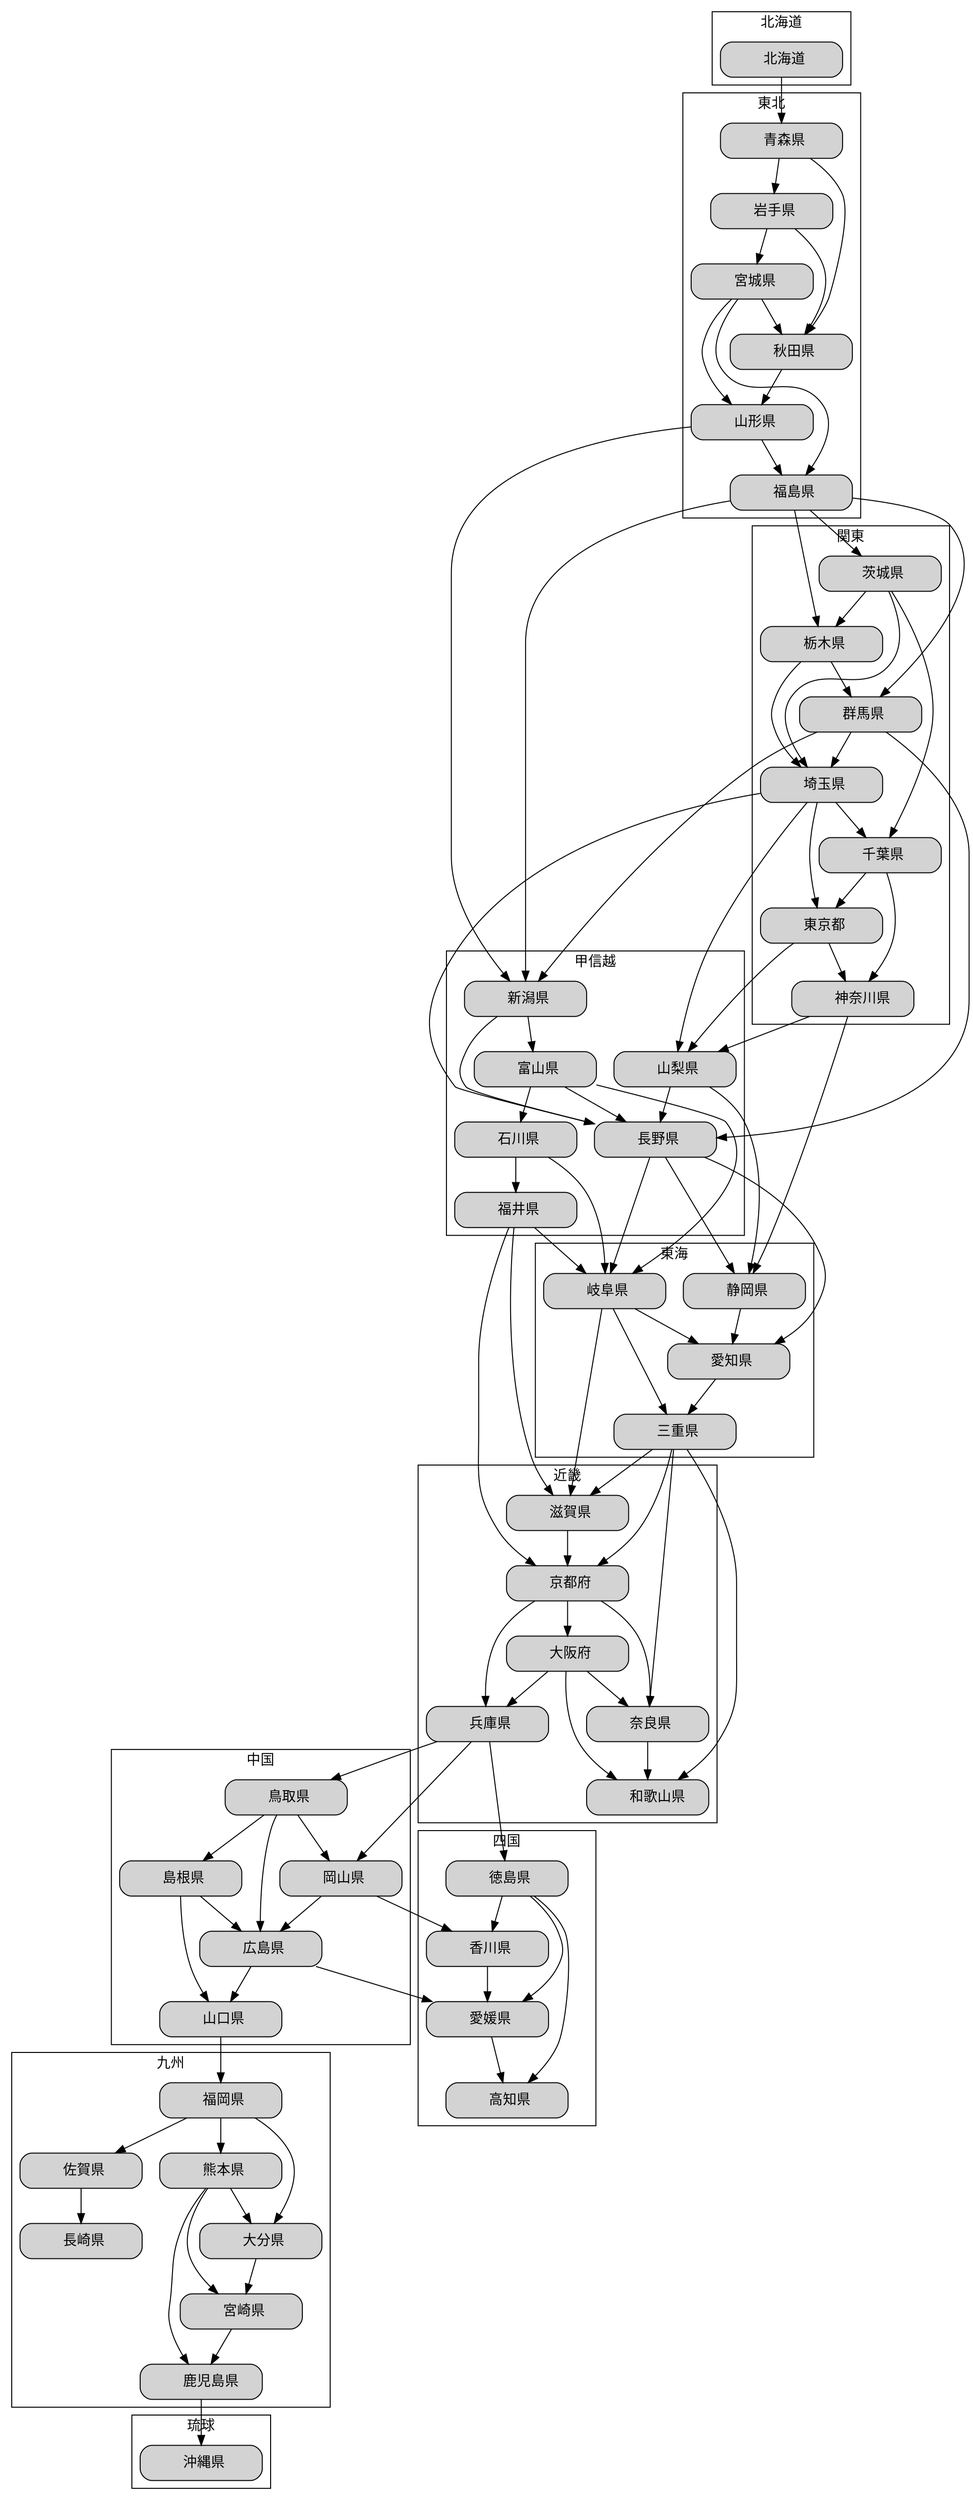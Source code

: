 digraph fdp {
    node [shape=box style="filled,rounded"]
        subgraph body {
            01->02
            02->03
            02->05
            03->04
            03->05
            04->05
            04->06
            04->07
            05->06
            06->07
            06->15
            07->08
            07->09
            07->10
            07->15
            08->09
            08->11
            08->12
            09->10
            09->11
            10->11
            10->15
            10->20
            11->12
            11->13
            11->19
            11->20
            12->13
            12->14
            13->14
            13->19
            14->19
            14->22
            15->16
            15->20
            16->17
            16->20
            16->21
            17->18
            17->21
            18->21
            18->25
            18->26
            19->20
            19->22
            20->21
            20->22
            20->23
            21->23
            21->24
            21->25
            22->23
            23->24
            24->25
            24->26
            24->29
            24->30
            25->26
            26->27
            26->28
            26->29
            27->28
            27->29
            27->30
            28->31
            28->33
            28->36
            29->30
            31->32
            31->33
            31->34
            32->34
            32->35
            33->34
            33->37
            34->35
            34->38
            35->40
            36->37
            36->38
            36->39
            37->38
            38->39
            40->41
            40->43
            40->44
            41->42
            43->44
            43->45
            43->46
            44->45
            45->46
            46->47
        }

        subgraph cluster_hokkaido {
            label = "北海道"
            color = "black"
            01	[label = "	北海道	"]
        }

        subgraph cluster_tohoku {
            label = "東北"
            02	[label = "	青森県	"]
            03	[label = "	岩手県	"]
            04	[label = "	宮城県	"]
            05	[label = "	秋田県	"]
            06	[label = "	山形県	"]
            07	[label = "	福島県	"]
        }            
            
        subgraph cluster_kanto {
            label = "関東"
            08	[label = "	茨城県	"]
            09	[label = "	栃木県	"]
            10	[label = "	群馬県	"]
            11	[label = "	埼玉県	"]
            12	[label = "	千葉県	"]
            13	[label = "	東京都	"]
            14	[label = "	神奈川県	"]
        }
        
        subgraph cluster_koshinetsu {
            label = "甲信越"
            15	[label = "	新潟県	"]
            16	[label = "	富山県	"]
            17	[label = "	石川県	"]
            18	[label = "	福井県	"]
            19	[label = "	山梨県	"]
            20	[label = "	長野県	"]
        }

        subgraph cluster_tokai {
            label = "東海"
            21	[label = "	岐阜県	"]
            22	[label = "	静岡県	"]
            23	[label = "	愛知県	"]
            24	[label = "	三重県	"]
        }
            
        subgraph cluster_kinki {
            label = "近畿"
            25	[label = "	滋賀県	"]
            26	[label = "	京都府	"]
            27	[label = "	大阪府	"]
            28	[label = "	兵庫県	"]
            29	[label = "	奈良県	"]
            30	[label = "	和歌山県	"]
        }

        subgraph cluster_chugoku {
            label = "中国"
            31	[label = "	鳥取県	"]
            32	[label = "	島根県	"]
            33	[label = "	岡山県	"]
            34	[label = "	広島県	"]
            35	[label = "	山口県	"]
        }
        
        subgraph cluster_shikoku {
            label = "四国"
            36	[label = "	徳島県	"]
            37	[label = "	香川県	"]
            38	[label = "	愛媛県	"]
            39	[label = "	高知県	"]
        }

        subgraph cluster_kyushu {
            label = "九州"
            40	[label = "	福岡県	"]
            41	[label = "	佐賀県	"]
            42	[label = "	長崎県	"]
            43	[label = "	熊本県	"]
            44	[label = "	大分県	"]
            45	[label = "	宮崎県	"]
            46	[label = "	鹿児島県	"]
        }
            
        subgraph cluster_ryukyu {
            label = "琉球"
            47	[label = "	沖縄県	"]
        }
}